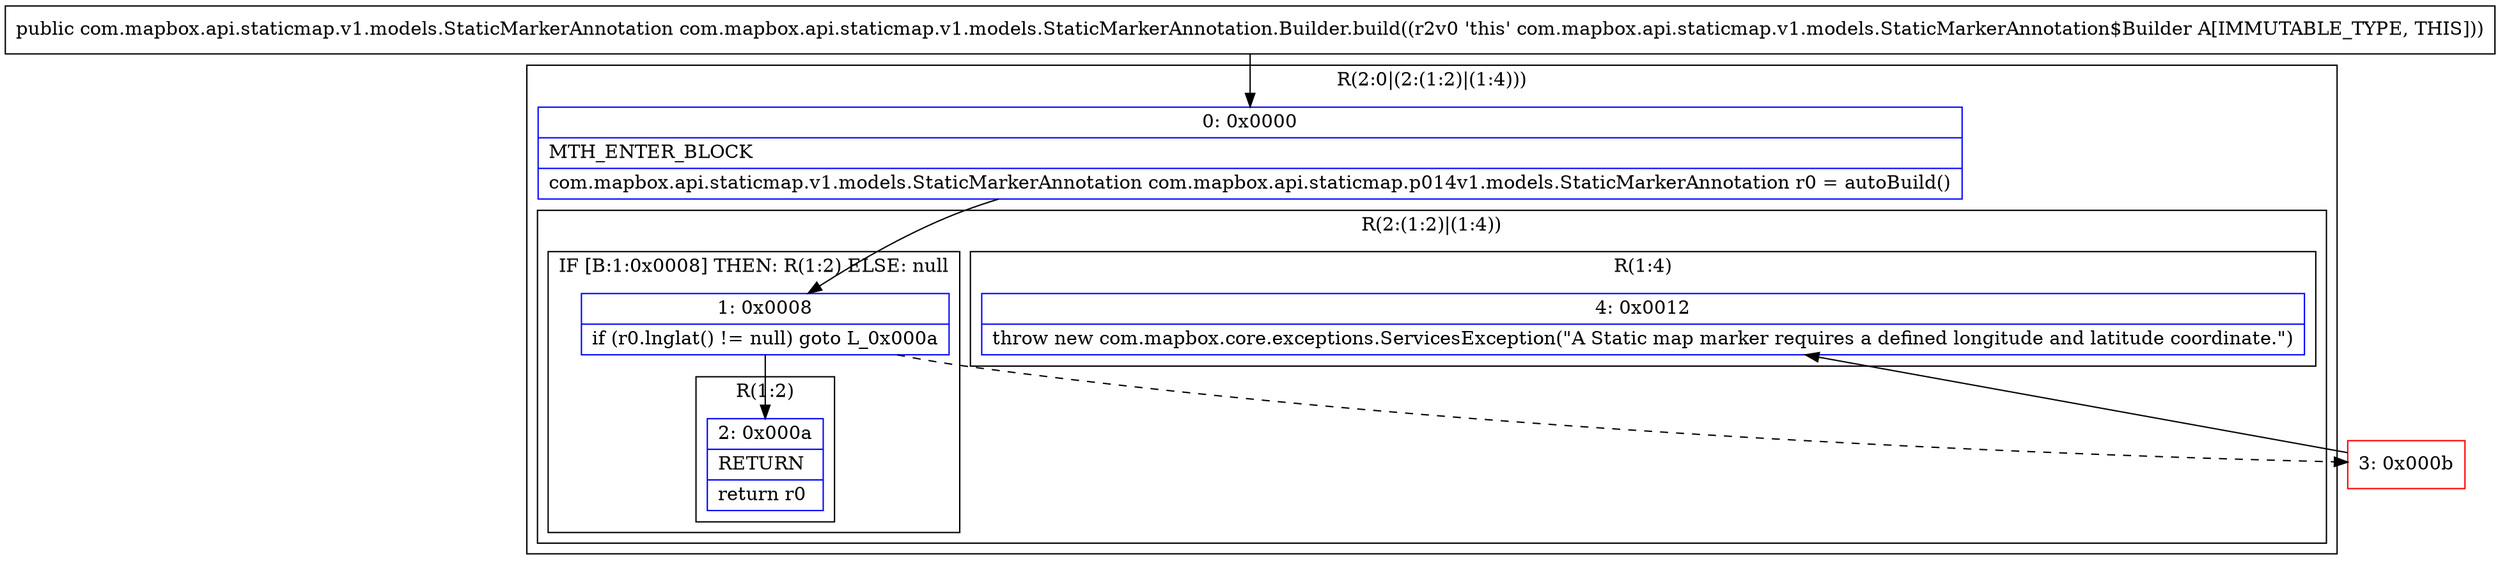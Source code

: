 digraph "CFG forcom.mapbox.api.staticmap.v1.models.StaticMarkerAnnotation.Builder.build()Lcom\/mapbox\/api\/staticmap\/v1\/models\/StaticMarkerAnnotation;" {
subgraph cluster_Region_292232276 {
label = "R(2:0|(2:(1:2)|(1:4)))";
node [shape=record,color=blue];
Node_0 [shape=record,label="{0\:\ 0x0000|MTH_ENTER_BLOCK\l|com.mapbox.api.staticmap.v1.models.StaticMarkerAnnotation com.mapbox.api.staticmap.p014v1.models.StaticMarkerAnnotation r0 = autoBuild()\l}"];
subgraph cluster_Region_1924122150 {
label = "R(2:(1:2)|(1:4))";
node [shape=record,color=blue];
subgraph cluster_IfRegion_216631763 {
label = "IF [B:1:0x0008] THEN: R(1:2) ELSE: null";
node [shape=record,color=blue];
Node_1 [shape=record,label="{1\:\ 0x0008|if (r0.lnglat() != null) goto L_0x000a\l}"];
subgraph cluster_Region_931038966 {
label = "R(1:2)";
node [shape=record,color=blue];
Node_2 [shape=record,label="{2\:\ 0x000a|RETURN\l|return r0\l}"];
}
}
subgraph cluster_Region_1689109820 {
label = "R(1:4)";
node [shape=record,color=blue];
Node_4 [shape=record,label="{4\:\ 0x0012|throw new com.mapbox.core.exceptions.ServicesException(\"A Static map marker requires a defined longitude and latitude coordinate.\")\l}"];
}
}
}
Node_3 [shape=record,color=red,label="{3\:\ 0x000b}"];
MethodNode[shape=record,label="{public com.mapbox.api.staticmap.v1.models.StaticMarkerAnnotation com.mapbox.api.staticmap.v1.models.StaticMarkerAnnotation.Builder.build((r2v0 'this' com.mapbox.api.staticmap.v1.models.StaticMarkerAnnotation$Builder A[IMMUTABLE_TYPE, THIS])) }"];
MethodNode -> Node_0;
Node_0 -> Node_1;
Node_1 -> Node_2;
Node_1 -> Node_3[style=dashed];
Node_3 -> Node_4;
}

